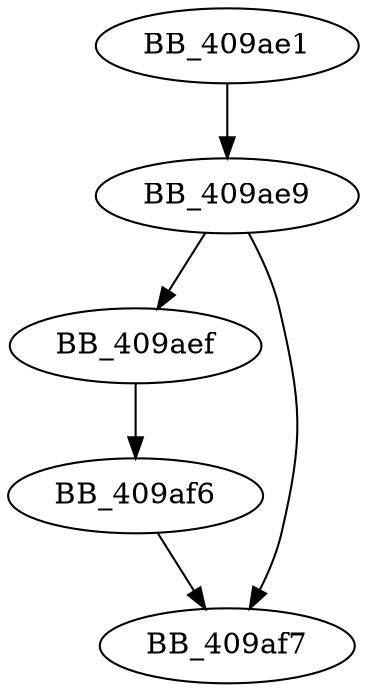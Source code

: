 DiGraph __getptd{
BB_409ae1->BB_409ae9
BB_409ae9->BB_409aef
BB_409ae9->BB_409af7
BB_409aef->BB_409af6
BB_409af6->BB_409af7
}
